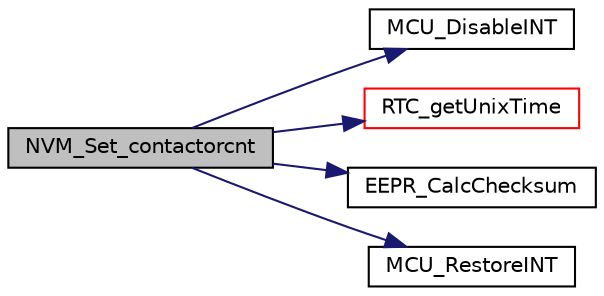 digraph "NVM_Set_contactorcnt"
{
  edge [fontname="Helvetica",fontsize="10",labelfontname="Helvetica",labelfontsize="10"];
  node [fontname="Helvetica",fontsize="10",shape=record];
  rankdir="LR";
  Node39 [label="NVM_Set_contactorcnt",height=0.2,width=0.4,color="black", fillcolor="grey75", style="filled", fontcolor="black"];
  Node39 -> Node40 [color="midnightblue",fontsize="10",style="solid",fontname="Helvetica"];
  Node40 [label="MCU_DisableINT",height=0.2,width=0.4,color="black", fillcolor="white", style="filled",URL="$mcu_8c.html#aa7a3020dbc1fb1110a8c41a2989f25b0",tooltip="disables interrupts and returns prior state (enabled or disabled) "];
  Node39 -> Node41 [color="midnightblue",fontsize="10",style="solid",fontname="Helvetica"];
  Node41 [label="RTC_getUnixTime",height=0.2,width=0.4,color="red", fillcolor="white", style="filled",URL="$rtc_8c.html#a0ad67615f5978667da4d8f3f6e79244e"];
  Node39 -> Node45 [color="midnightblue",fontsize="10",style="solid",fontname="Helvetica"];
  Node45 [label="EEPR_CalcChecksum",height=0.2,width=0.4,color="black", fillcolor="white", style="filled",URL="$eepr__cfg_8c.html#ab14595ae571d9012a9650b3e2da964a5"];
  Node39 -> Node46 [color="midnightblue",fontsize="10",style="solid",fontname="Helvetica"];
  Node46 [label="MCU_RestoreINT",height=0.2,width=0.4,color="black", fillcolor="white", style="filled",URL="$mcu_8c.html#a74382aca8f0a3c77df269579204ee9b1",tooltip="restores interrupts to given state (enable or disable) "];
}

